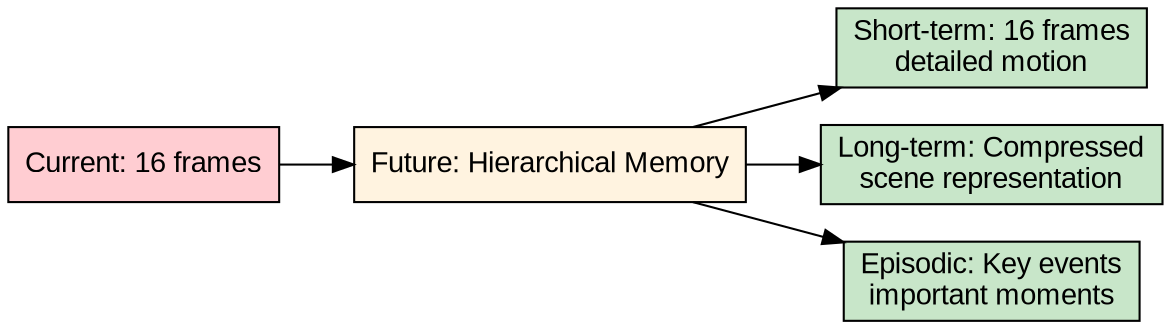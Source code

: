 digraph FutureMemory {
    rankdir=LR;
    node [shape=box, style=filled, fontname="Arial"];
    
    current [label="Current: 16 frames", fillcolor="#ffcdd2"];
    future [label="Future: Hierarchical Memory", fillcolor="#fff3e0"];
    
    short_term [label="Short-term: 16 frames\ndetailed motion", fillcolor="#c8e6c9"];
    long_term [label="Long-term: Compressed\nscene representation", fillcolor="#c8e6c9"];
    episodic [label="Episodic: Key events\nimportant moments", fillcolor="#c8e6c9"];
    
    current -> future;
    future -> short_term;
    future -> long_term;
    future -> episodic;
}
